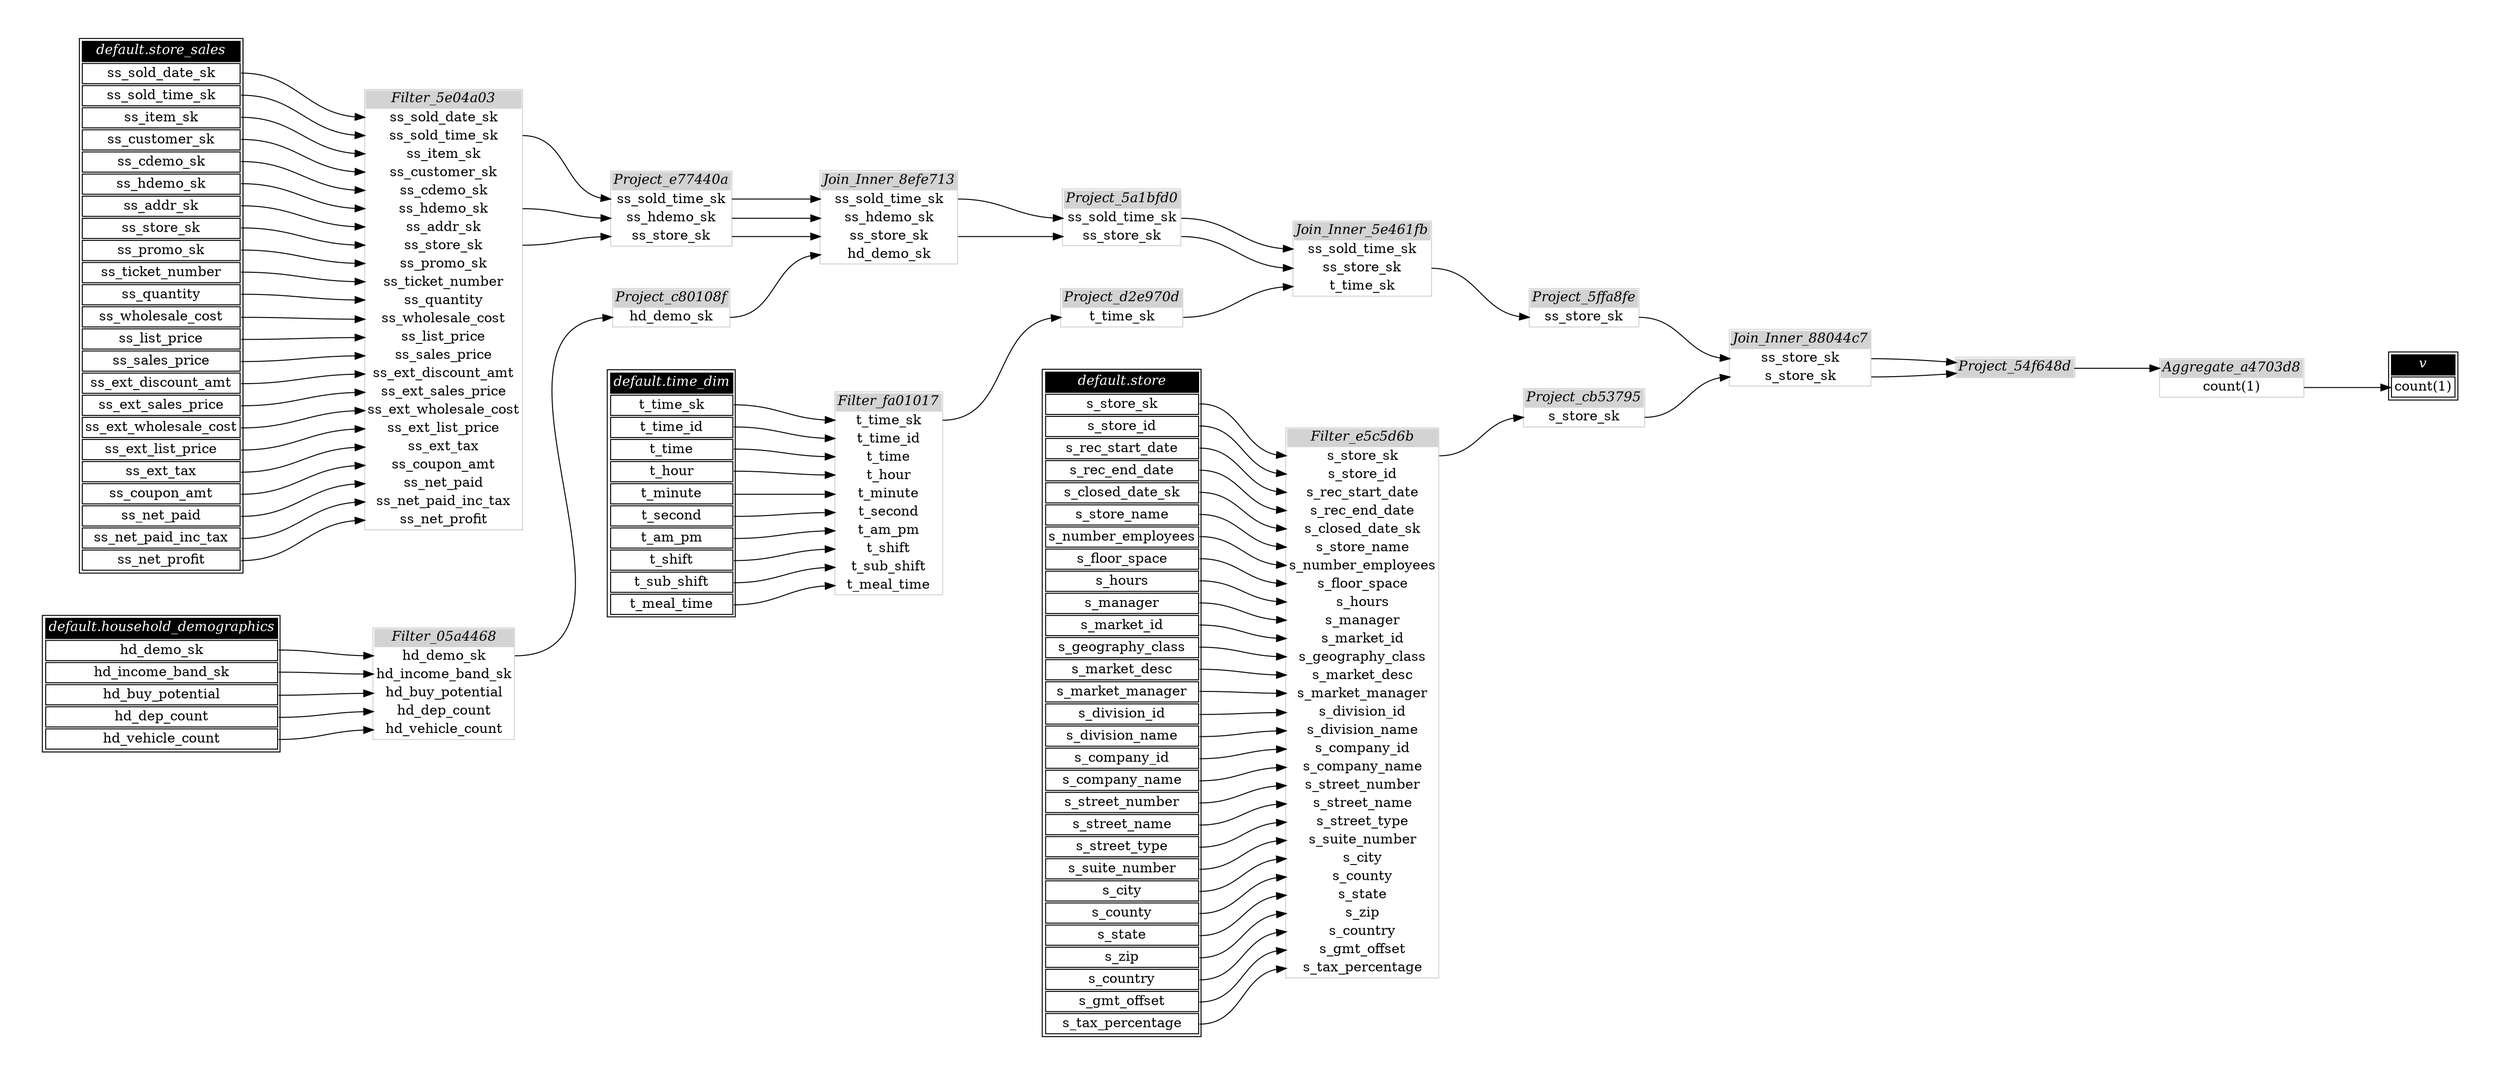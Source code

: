 // Automatically generated by TPCDSFlowTestSuite


digraph {
  graph [pad="0.5" nodesep="0.5" ranksep="1" fontname="Helvetica" rankdir=LR];
  node [shape=plaintext]

  
"Aggregate_a4703d8" [label=<
<table color="lightgray" border="1" cellborder="0" cellspacing="0">
  <tr><td bgcolor="lightgray" port="nodeName"><i>Aggregate_a4703d8</i></td></tr>
  <tr><td port="0">count(1)</td></tr>
</table>>];
     

"Filter_05a4468" [label=<
<table color="lightgray" border="1" cellborder="0" cellspacing="0">
  <tr><td bgcolor="lightgray" port="nodeName"><i>Filter_05a4468</i></td></tr>
  <tr><td port="0">hd_demo_sk</td></tr>
<tr><td port="1">hd_income_band_sk</td></tr>
<tr><td port="2">hd_buy_potential</td></tr>
<tr><td port="3">hd_dep_count</td></tr>
<tr><td port="4">hd_vehicle_count</td></tr>
</table>>];
     

"Filter_5e04a03" [label=<
<table color="lightgray" border="1" cellborder="0" cellspacing="0">
  <tr><td bgcolor="lightgray" port="nodeName"><i>Filter_5e04a03</i></td></tr>
  <tr><td port="0">ss_sold_date_sk</td></tr>
<tr><td port="1">ss_sold_time_sk</td></tr>
<tr><td port="2">ss_item_sk</td></tr>
<tr><td port="3">ss_customer_sk</td></tr>
<tr><td port="4">ss_cdemo_sk</td></tr>
<tr><td port="5">ss_hdemo_sk</td></tr>
<tr><td port="6">ss_addr_sk</td></tr>
<tr><td port="7">ss_store_sk</td></tr>
<tr><td port="8">ss_promo_sk</td></tr>
<tr><td port="9">ss_ticket_number</td></tr>
<tr><td port="10">ss_quantity</td></tr>
<tr><td port="11">ss_wholesale_cost</td></tr>
<tr><td port="12">ss_list_price</td></tr>
<tr><td port="13">ss_sales_price</td></tr>
<tr><td port="14">ss_ext_discount_amt</td></tr>
<tr><td port="15">ss_ext_sales_price</td></tr>
<tr><td port="16">ss_ext_wholesale_cost</td></tr>
<tr><td port="17">ss_ext_list_price</td></tr>
<tr><td port="18">ss_ext_tax</td></tr>
<tr><td port="19">ss_coupon_amt</td></tr>
<tr><td port="20">ss_net_paid</td></tr>
<tr><td port="21">ss_net_paid_inc_tax</td></tr>
<tr><td port="22">ss_net_profit</td></tr>
</table>>];
     

"Filter_e5c5d6b" [label=<
<table color="lightgray" border="1" cellborder="0" cellspacing="0">
  <tr><td bgcolor="lightgray" port="nodeName"><i>Filter_e5c5d6b</i></td></tr>
  <tr><td port="0">s_store_sk</td></tr>
<tr><td port="1">s_store_id</td></tr>
<tr><td port="2">s_rec_start_date</td></tr>
<tr><td port="3">s_rec_end_date</td></tr>
<tr><td port="4">s_closed_date_sk</td></tr>
<tr><td port="5">s_store_name</td></tr>
<tr><td port="6">s_number_employees</td></tr>
<tr><td port="7">s_floor_space</td></tr>
<tr><td port="8">s_hours</td></tr>
<tr><td port="9">s_manager</td></tr>
<tr><td port="10">s_market_id</td></tr>
<tr><td port="11">s_geography_class</td></tr>
<tr><td port="12">s_market_desc</td></tr>
<tr><td port="13">s_market_manager</td></tr>
<tr><td port="14">s_division_id</td></tr>
<tr><td port="15">s_division_name</td></tr>
<tr><td port="16">s_company_id</td></tr>
<tr><td port="17">s_company_name</td></tr>
<tr><td port="18">s_street_number</td></tr>
<tr><td port="19">s_street_name</td></tr>
<tr><td port="20">s_street_type</td></tr>
<tr><td port="21">s_suite_number</td></tr>
<tr><td port="22">s_city</td></tr>
<tr><td port="23">s_county</td></tr>
<tr><td port="24">s_state</td></tr>
<tr><td port="25">s_zip</td></tr>
<tr><td port="26">s_country</td></tr>
<tr><td port="27">s_gmt_offset</td></tr>
<tr><td port="28">s_tax_percentage</td></tr>
</table>>];
     

"Filter_fa01017" [label=<
<table color="lightgray" border="1" cellborder="0" cellspacing="0">
  <tr><td bgcolor="lightgray" port="nodeName"><i>Filter_fa01017</i></td></tr>
  <tr><td port="0">t_time_sk</td></tr>
<tr><td port="1">t_time_id</td></tr>
<tr><td port="2">t_time</td></tr>
<tr><td port="3">t_hour</td></tr>
<tr><td port="4">t_minute</td></tr>
<tr><td port="5">t_second</td></tr>
<tr><td port="6">t_am_pm</td></tr>
<tr><td port="7">t_shift</td></tr>
<tr><td port="8">t_sub_shift</td></tr>
<tr><td port="9">t_meal_time</td></tr>
</table>>];
     

"Join_Inner_5e461fb" [label=<
<table color="lightgray" border="1" cellborder="0" cellspacing="0">
  <tr><td bgcolor="lightgray" port="nodeName"><i>Join_Inner_5e461fb</i></td></tr>
  <tr><td port="0">ss_sold_time_sk</td></tr>
<tr><td port="1">ss_store_sk</td></tr>
<tr><td port="2">t_time_sk</td></tr>
</table>>];
     

"Join_Inner_88044c7" [label=<
<table color="lightgray" border="1" cellborder="0" cellspacing="0">
  <tr><td bgcolor="lightgray" port="nodeName"><i>Join_Inner_88044c7</i></td></tr>
  <tr><td port="0">ss_store_sk</td></tr>
<tr><td port="1">s_store_sk</td></tr>
</table>>];
     

"Join_Inner_8efe713" [label=<
<table color="lightgray" border="1" cellborder="0" cellspacing="0">
  <tr><td bgcolor="lightgray" port="nodeName"><i>Join_Inner_8efe713</i></td></tr>
  <tr><td port="0">ss_sold_time_sk</td></tr>
<tr><td port="1">ss_hdemo_sk</td></tr>
<tr><td port="2">ss_store_sk</td></tr>
<tr><td port="3">hd_demo_sk</td></tr>
</table>>];
     

"Project_54f648d" [label=<
<table color="lightgray" border="1" cellborder="0" cellspacing="0">
  <tr><td bgcolor="lightgray" port="nodeName"><i>Project_54f648d</i></td></tr>
  
</table>>];
     

"Project_5a1bfd0" [label=<
<table color="lightgray" border="1" cellborder="0" cellspacing="0">
  <tr><td bgcolor="lightgray" port="nodeName"><i>Project_5a1bfd0</i></td></tr>
  <tr><td port="0">ss_sold_time_sk</td></tr>
<tr><td port="1">ss_store_sk</td></tr>
</table>>];
     

"Project_5ffa8fe" [label=<
<table color="lightgray" border="1" cellborder="0" cellspacing="0">
  <tr><td bgcolor="lightgray" port="nodeName"><i>Project_5ffa8fe</i></td></tr>
  <tr><td port="0">ss_store_sk</td></tr>
</table>>];
     

"Project_c80108f" [label=<
<table color="lightgray" border="1" cellborder="0" cellspacing="0">
  <tr><td bgcolor="lightgray" port="nodeName"><i>Project_c80108f</i></td></tr>
  <tr><td port="0">hd_demo_sk</td></tr>
</table>>];
     

"Project_cb53795" [label=<
<table color="lightgray" border="1" cellborder="0" cellspacing="0">
  <tr><td bgcolor="lightgray" port="nodeName"><i>Project_cb53795</i></td></tr>
  <tr><td port="0">s_store_sk</td></tr>
</table>>];
     

"Project_d2e970d" [label=<
<table color="lightgray" border="1" cellborder="0" cellspacing="0">
  <tr><td bgcolor="lightgray" port="nodeName"><i>Project_d2e970d</i></td></tr>
  <tr><td port="0">t_time_sk</td></tr>
</table>>];
     

"Project_e77440a" [label=<
<table color="lightgray" border="1" cellborder="0" cellspacing="0">
  <tr><td bgcolor="lightgray" port="nodeName"><i>Project_e77440a</i></td></tr>
  <tr><td port="0">ss_sold_time_sk</td></tr>
<tr><td port="1">ss_hdemo_sk</td></tr>
<tr><td port="2">ss_store_sk</td></tr>
</table>>];
     

"default.household_demographics" [color="black" label=<
<table>
  <tr><td bgcolor="black" port="nodeName"><i><font color="white">default.household_demographics</font></i></td></tr>
  <tr><td port="0">hd_demo_sk</td></tr>
<tr><td port="1">hd_income_band_sk</td></tr>
<tr><td port="2">hd_buy_potential</td></tr>
<tr><td port="3">hd_dep_count</td></tr>
<tr><td port="4">hd_vehicle_count</td></tr>
</table>>];
     

"default.store" [color="black" label=<
<table>
  <tr><td bgcolor="black" port="nodeName"><i><font color="white">default.store</font></i></td></tr>
  <tr><td port="0">s_store_sk</td></tr>
<tr><td port="1">s_store_id</td></tr>
<tr><td port="2">s_rec_start_date</td></tr>
<tr><td port="3">s_rec_end_date</td></tr>
<tr><td port="4">s_closed_date_sk</td></tr>
<tr><td port="5">s_store_name</td></tr>
<tr><td port="6">s_number_employees</td></tr>
<tr><td port="7">s_floor_space</td></tr>
<tr><td port="8">s_hours</td></tr>
<tr><td port="9">s_manager</td></tr>
<tr><td port="10">s_market_id</td></tr>
<tr><td port="11">s_geography_class</td></tr>
<tr><td port="12">s_market_desc</td></tr>
<tr><td port="13">s_market_manager</td></tr>
<tr><td port="14">s_division_id</td></tr>
<tr><td port="15">s_division_name</td></tr>
<tr><td port="16">s_company_id</td></tr>
<tr><td port="17">s_company_name</td></tr>
<tr><td port="18">s_street_number</td></tr>
<tr><td port="19">s_street_name</td></tr>
<tr><td port="20">s_street_type</td></tr>
<tr><td port="21">s_suite_number</td></tr>
<tr><td port="22">s_city</td></tr>
<tr><td port="23">s_county</td></tr>
<tr><td port="24">s_state</td></tr>
<tr><td port="25">s_zip</td></tr>
<tr><td port="26">s_country</td></tr>
<tr><td port="27">s_gmt_offset</td></tr>
<tr><td port="28">s_tax_percentage</td></tr>
</table>>];
     

"default.store_sales" [color="black" label=<
<table>
  <tr><td bgcolor="black" port="nodeName"><i><font color="white">default.store_sales</font></i></td></tr>
  <tr><td port="0">ss_sold_date_sk</td></tr>
<tr><td port="1">ss_sold_time_sk</td></tr>
<tr><td port="2">ss_item_sk</td></tr>
<tr><td port="3">ss_customer_sk</td></tr>
<tr><td port="4">ss_cdemo_sk</td></tr>
<tr><td port="5">ss_hdemo_sk</td></tr>
<tr><td port="6">ss_addr_sk</td></tr>
<tr><td port="7">ss_store_sk</td></tr>
<tr><td port="8">ss_promo_sk</td></tr>
<tr><td port="9">ss_ticket_number</td></tr>
<tr><td port="10">ss_quantity</td></tr>
<tr><td port="11">ss_wholesale_cost</td></tr>
<tr><td port="12">ss_list_price</td></tr>
<tr><td port="13">ss_sales_price</td></tr>
<tr><td port="14">ss_ext_discount_amt</td></tr>
<tr><td port="15">ss_ext_sales_price</td></tr>
<tr><td port="16">ss_ext_wholesale_cost</td></tr>
<tr><td port="17">ss_ext_list_price</td></tr>
<tr><td port="18">ss_ext_tax</td></tr>
<tr><td port="19">ss_coupon_amt</td></tr>
<tr><td port="20">ss_net_paid</td></tr>
<tr><td port="21">ss_net_paid_inc_tax</td></tr>
<tr><td port="22">ss_net_profit</td></tr>
</table>>];
     

"default.time_dim" [color="black" label=<
<table>
  <tr><td bgcolor="black" port="nodeName"><i><font color="white">default.time_dim</font></i></td></tr>
  <tr><td port="0">t_time_sk</td></tr>
<tr><td port="1">t_time_id</td></tr>
<tr><td port="2">t_time</td></tr>
<tr><td port="3">t_hour</td></tr>
<tr><td port="4">t_minute</td></tr>
<tr><td port="5">t_second</td></tr>
<tr><td port="6">t_am_pm</td></tr>
<tr><td port="7">t_shift</td></tr>
<tr><td port="8">t_sub_shift</td></tr>
<tr><td port="9">t_meal_time</td></tr>
</table>>];
     

"v" [color="black" label=<
<table>
  <tr><td bgcolor="black" port="nodeName"><i><font color="white">v</font></i></td></tr>
  <tr><td port="0">count(1)</td></tr>
</table>>];
     
  "Aggregate_a4703d8":0 -> "v":0;
"Filter_05a4468":0 -> "Project_c80108f":0;
"Filter_5e04a03":1 -> "Project_e77440a":0;
"Filter_5e04a03":5 -> "Project_e77440a":1;
"Filter_5e04a03":7 -> "Project_e77440a":2;
"Filter_e5c5d6b":0 -> "Project_cb53795":0;
"Filter_fa01017":0 -> "Project_d2e970d":0;
"Join_Inner_5e461fb":1 -> "Project_5ffa8fe":0;
"Join_Inner_88044c7":0 -> "Project_54f648d":nodeName;
"Join_Inner_88044c7":1 -> "Project_54f648d":nodeName;
"Join_Inner_8efe713":0 -> "Project_5a1bfd0":0;
"Join_Inner_8efe713":2 -> "Project_5a1bfd0":1;
"Project_54f648d":nodeName -> "Aggregate_a4703d8":nodeName;
"Project_5a1bfd0":0 -> "Join_Inner_5e461fb":0;
"Project_5a1bfd0":1 -> "Join_Inner_5e461fb":1;
"Project_5ffa8fe":0 -> "Join_Inner_88044c7":0;
"Project_c80108f":0 -> "Join_Inner_8efe713":3;
"Project_cb53795":0 -> "Join_Inner_88044c7":1;
"Project_d2e970d":0 -> "Join_Inner_5e461fb":2;
"Project_e77440a":0 -> "Join_Inner_8efe713":0;
"Project_e77440a":1 -> "Join_Inner_8efe713":1;
"Project_e77440a":2 -> "Join_Inner_8efe713":2;
"default.household_demographics":0 -> "Filter_05a4468":0;
"default.household_demographics":1 -> "Filter_05a4468":1;
"default.household_demographics":2 -> "Filter_05a4468":2;
"default.household_demographics":3 -> "Filter_05a4468":3;
"default.household_demographics":4 -> "Filter_05a4468":4;
"default.store":0 -> "Filter_e5c5d6b":0;
"default.store":1 -> "Filter_e5c5d6b":1;
"default.store":10 -> "Filter_e5c5d6b":10;
"default.store":11 -> "Filter_e5c5d6b":11;
"default.store":12 -> "Filter_e5c5d6b":12;
"default.store":13 -> "Filter_e5c5d6b":13;
"default.store":14 -> "Filter_e5c5d6b":14;
"default.store":15 -> "Filter_e5c5d6b":15;
"default.store":16 -> "Filter_e5c5d6b":16;
"default.store":17 -> "Filter_e5c5d6b":17;
"default.store":18 -> "Filter_e5c5d6b":18;
"default.store":19 -> "Filter_e5c5d6b":19;
"default.store":2 -> "Filter_e5c5d6b":2;
"default.store":20 -> "Filter_e5c5d6b":20;
"default.store":21 -> "Filter_e5c5d6b":21;
"default.store":22 -> "Filter_e5c5d6b":22;
"default.store":23 -> "Filter_e5c5d6b":23;
"default.store":24 -> "Filter_e5c5d6b":24;
"default.store":25 -> "Filter_e5c5d6b":25;
"default.store":26 -> "Filter_e5c5d6b":26;
"default.store":27 -> "Filter_e5c5d6b":27;
"default.store":28 -> "Filter_e5c5d6b":28;
"default.store":3 -> "Filter_e5c5d6b":3;
"default.store":4 -> "Filter_e5c5d6b":4;
"default.store":5 -> "Filter_e5c5d6b":5;
"default.store":6 -> "Filter_e5c5d6b":6;
"default.store":7 -> "Filter_e5c5d6b":7;
"default.store":8 -> "Filter_e5c5d6b":8;
"default.store":9 -> "Filter_e5c5d6b":9;
"default.store_sales":0 -> "Filter_5e04a03":0;
"default.store_sales":1 -> "Filter_5e04a03":1;
"default.store_sales":10 -> "Filter_5e04a03":10;
"default.store_sales":11 -> "Filter_5e04a03":11;
"default.store_sales":12 -> "Filter_5e04a03":12;
"default.store_sales":13 -> "Filter_5e04a03":13;
"default.store_sales":14 -> "Filter_5e04a03":14;
"default.store_sales":15 -> "Filter_5e04a03":15;
"default.store_sales":16 -> "Filter_5e04a03":16;
"default.store_sales":17 -> "Filter_5e04a03":17;
"default.store_sales":18 -> "Filter_5e04a03":18;
"default.store_sales":19 -> "Filter_5e04a03":19;
"default.store_sales":2 -> "Filter_5e04a03":2;
"default.store_sales":20 -> "Filter_5e04a03":20;
"default.store_sales":21 -> "Filter_5e04a03":21;
"default.store_sales":22 -> "Filter_5e04a03":22;
"default.store_sales":3 -> "Filter_5e04a03":3;
"default.store_sales":4 -> "Filter_5e04a03":4;
"default.store_sales":5 -> "Filter_5e04a03":5;
"default.store_sales":6 -> "Filter_5e04a03":6;
"default.store_sales":7 -> "Filter_5e04a03":7;
"default.store_sales":8 -> "Filter_5e04a03":8;
"default.store_sales":9 -> "Filter_5e04a03":9;
"default.time_dim":0 -> "Filter_fa01017":0;
"default.time_dim":1 -> "Filter_fa01017":1;
"default.time_dim":2 -> "Filter_fa01017":2;
"default.time_dim":3 -> "Filter_fa01017":3;
"default.time_dim":4 -> "Filter_fa01017":4;
"default.time_dim":5 -> "Filter_fa01017":5;
"default.time_dim":6 -> "Filter_fa01017":6;
"default.time_dim":7 -> "Filter_fa01017":7;
"default.time_dim":8 -> "Filter_fa01017":8;
"default.time_dim":9 -> "Filter_fa01017":9;
}
       